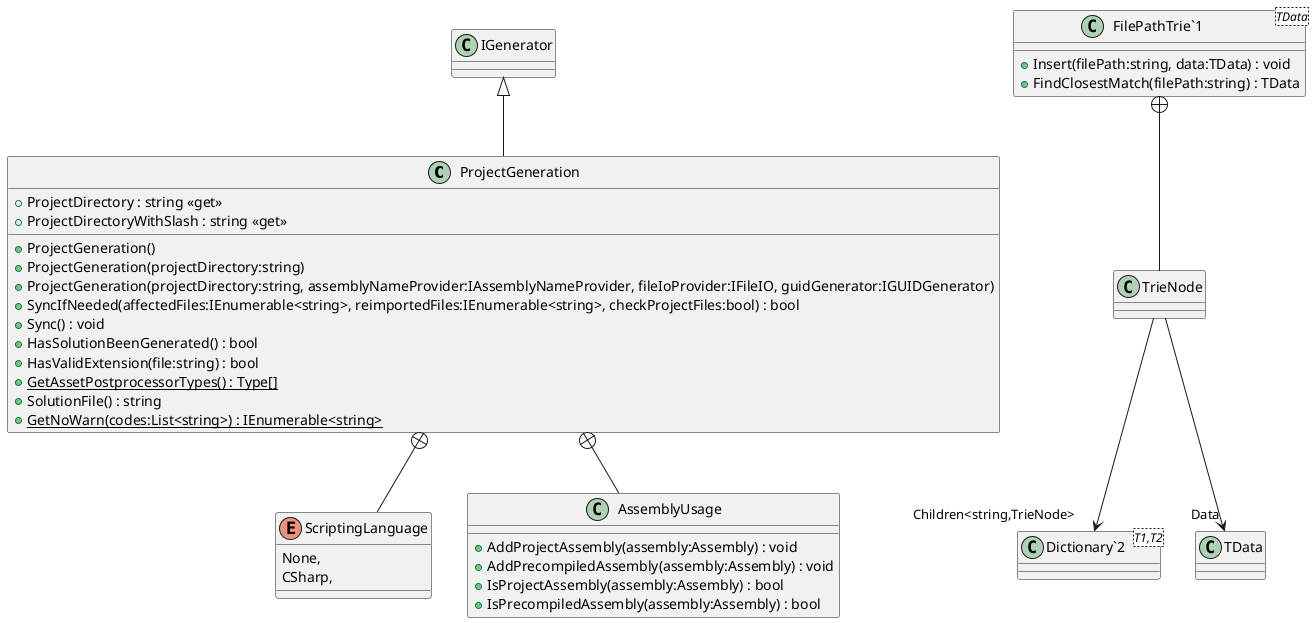 @startuml
class ProjectGeneration {
    + ProjectDirectory : string <<get>>
    + ProjectDirectoryWithSlash : string <<get>>
    + ProjectGeneration()
    + ProjectGeneration(projectDirectory:string)
    + ProjectGeneration(projectDirectory:string, assemblyNameProvider:IAssemblyNameProvider, fileIoProvider:IFileIO, guidGenerator:IGUIDGenerator)
    + SyncIfNeeded(affectedFiles:IEnumerable<string>, reimportedFiles:IEnumerable<string>, checkProjectFiles:bool) : bool
    + Sync() : void
    + HasSolutionBeenGenerated() : bool
    + HasValidExtension(file:string) : bool
    + {static} GetAssetPostprocessorTypes() : Type[]
    + SolutionFile() : string
    + {static} GetNoWarn(codes:List<string>) : IEnumerable<string>
}
class "FilePathTrie`1"<TData> {
    + Insert(filePath:string, data:TData) : void
    + FindClosestMatch(filePath:string) : TData
}
enum ScriptingLanguage {
    None,
    CSharp,
}
class AssemblyUsage {
    + AddProjectAssembly(assembly:Assembly) : void
    + AddPrecompiledAssembly(assembly:Assembly) : void
    + IsProjectAssembly(assembly:Assembly) : bool
    + IsPrecompiledAssembly(assembly:Assembly) : bool
}
class TrieNode {
}
class "Dictionary`2"<T1,T2> {
}
IGenerator <|-- ProjectGeneration
ProjectGeneration +-- ScriptingLanguage
ProjectGeneration +-- AssemblyUsage
"FilePathTrie`1" +-- TrieNode
TrieNode --> "Children<string,TrieNode>" "Dictionary`2"
TrieNode --> "Data" TData
@enduml
